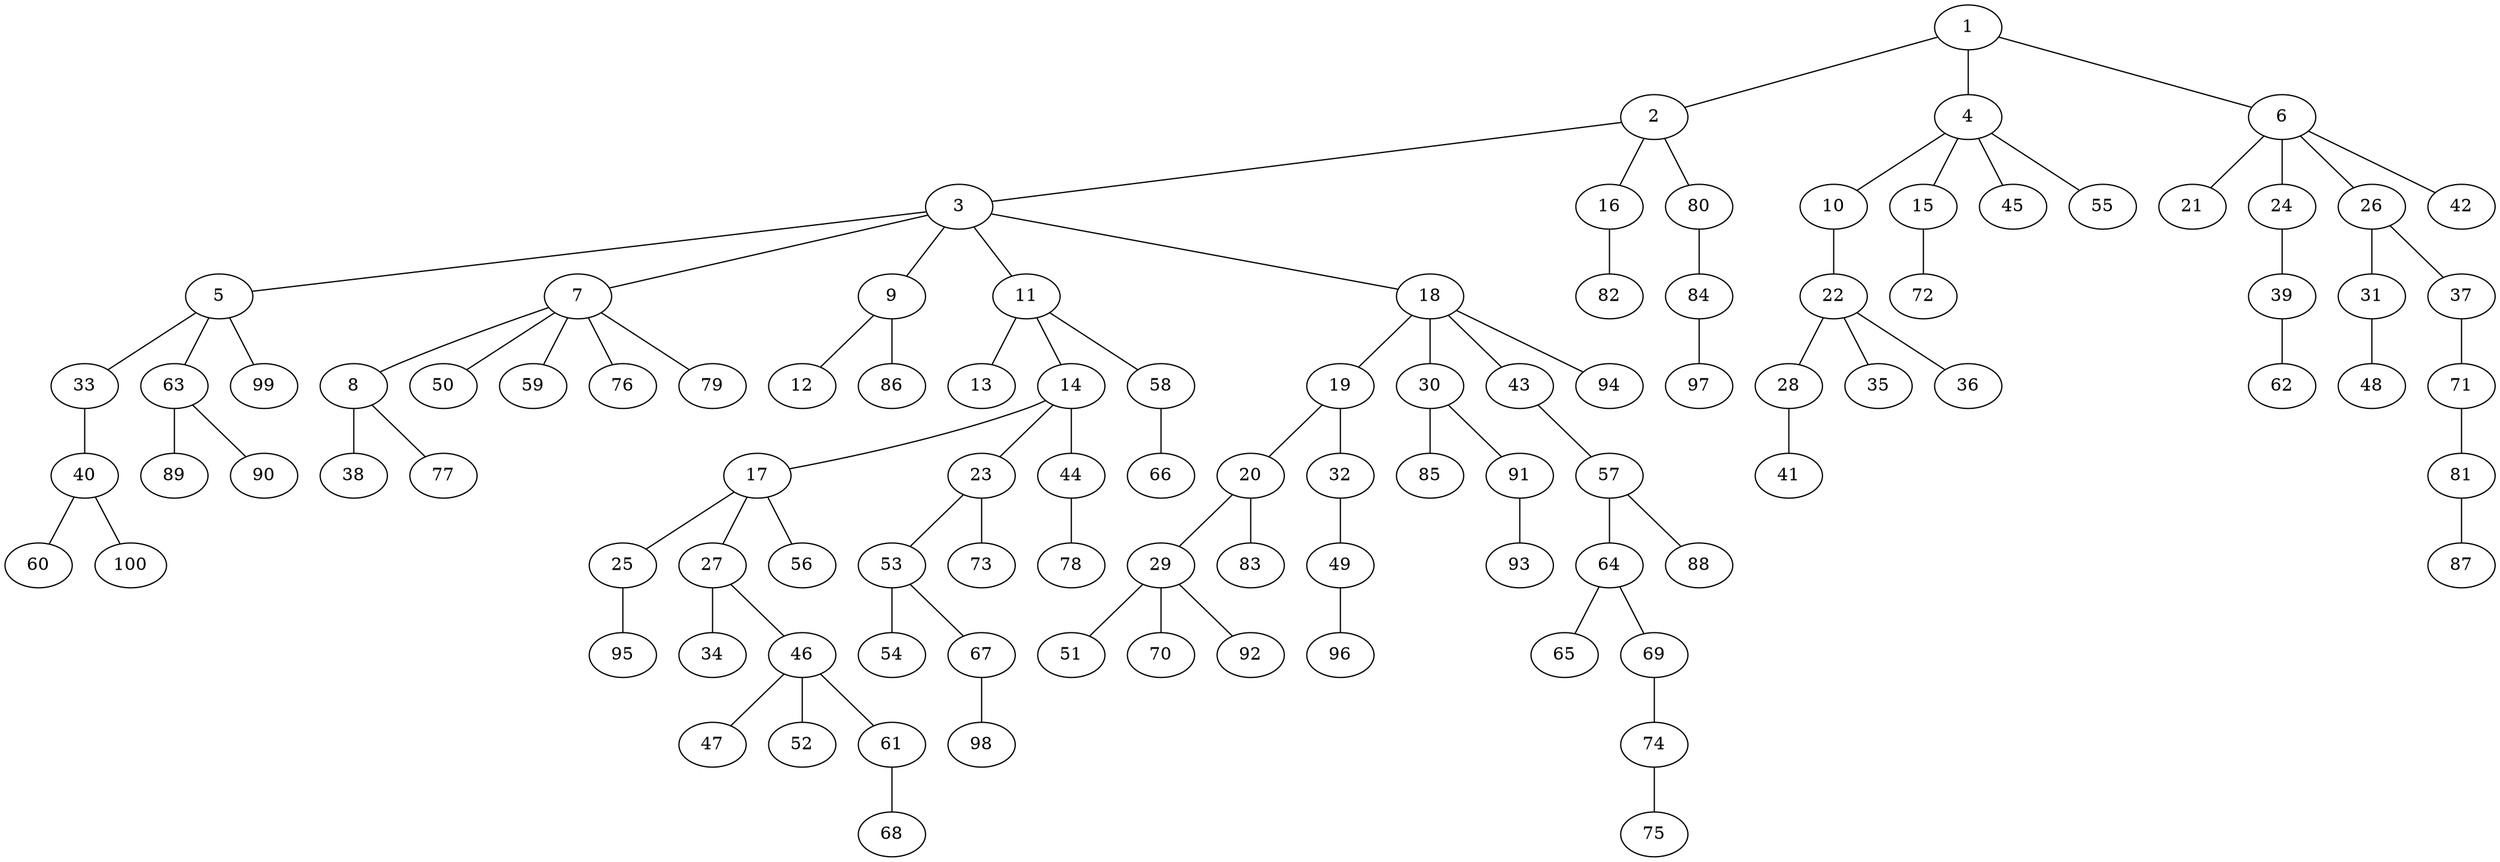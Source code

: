 graph graphname {1--2
1--4
1--6
2--3
2--16
2--80
3--5
3--7
3--9
3--11
3--18
4--10
4--15
4--45
4--55
5--33
5--63
5--99
6--21
6--24
6--26
6--42
7--8
7--50
7--59
7--76
7--79
8--38
8--77
9--12
9--86
10--22
11--13
11--14
11--58
14--17
14--23
14--44
15--72
16--82
17--25
17--27
17--56
18--19
18--30
18--43
18--94
19--20
19--32
20--29
20--83
22--28
22--35
22--36
23--53
23--73
24--39
25--95
26--31
26--37
27--34
27--46
28--41
29--51
29--70
29--92
30--85
30--91
31--48
32--49
33--40
37--71
39--62
40--60
40--100
43--57
44--78
46--47
46--52
46--61
49--96
53--54
53--67
57--64
57--88
58--66
61--68
63--89
63--90
64--65
64--69
67--98
69--74
71--81
74--75
80--84
81--87
84--97
91--93
}
